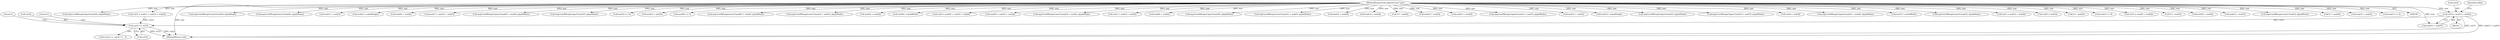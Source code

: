 digraph "0_poppler_a9b8ab4657dec65b8b86c225d12c533ad7e984e2@array" {
"1000217" [label="(Call,vy[3] = mat[1] + mat[5])"];
"1000105" [label="(MethodParameterIn,SplashCoord *mat)"];
"1000643" [label="(Call,vy[2] <= vy[3])"];
"1000375" [label="(Call,imgCoordMungeUpperC(mat[4], glyphMode))"];
"1000365" [label="(Call,imgCoordMungeLowerC(mat[4], glyphMode))"];
"1000459" [label="(Call,imgCoordMungeLowerC(mat[4], glyphMode))"];
"1000400" [label="(Call,mat[1] + mat[5])"];
"1001774" [label="(MethodReturn,void)"];
"1000566" [label="(Call,mat[2] / scaledHeight)"];
"1000357" [label="(Call,mat[0] + mat[4])"];
"1000195" [label="(Call,mat[1] + mat[3] + mat[5])"];
"1000356" [label="(Call,imgCoordMungeUpperC(mat[0] + mat[4], glyphMode))"];
"1000650" [label="(Literal,2)"];
"1000512" [label="(Call,imgCoordMungeUpperC(mat[5], glyphMode))"];
"1000642" [label="(Call,(vy[2] <= vy[3]) ? 2 : 3)"];
"1000643" [label="(Call,vy[2] <= vy[3])"];
"1000105" [label="(MethodParameterIn,SplashCoord *mat)"];
"1000484" [label="(Call,mat[3] >= 0)"];
"1000199" [label="(Call,mat[3] + mat[5])"];
"1000347" [label="(Call,mat[0] >= 0)"];
"1000380" [label="(Call,imgCoordMungeLowerC(mat[0] + mat[4], glyphMode))"];
"1000517" [label="(Call,imgCoordMungeLowerC(mat[3] + mat[5], glyphMode))"];
"1000451" [label="(Call,mat[2] + mat[4])"];
"1000552" [label="(Call,mat[0] / scaledWidth)"];
"1000176" [label="(Call,vx[2] = mat[0] + mat[2] + mat[4])"];
"1000180" [label="(Call,mat[0] + mat[2] + mat[4])"];
"1000474" [label="(Call,imgCoordMungeLowerC(mat[2] + mat[4], glyphMode))"];
"1000165" [label="(Call,vy[1] = mat[3] + mat[5])"];
"1000210" [label="(Call,mat[0] + mat[4])"];
"1000469" [label="(Call,imgCoordMungeUpperC(mat[4], glyphMode))"];
"1000423" [label="(Call,imgCoordMungeLowerC(mat[1] + mat[5], glyphMode))"];
"1000184" [label="(Call,mat[2] + mat[4])"];
"1000475" [label="(Call,mat[2] + mat[4])"];
"1001682" [label="(Call,0.5 - mat[4])"];
"1000494" [label="(Call,mat[3] + mat[5])"];
"1000158" [label="(Call,mat[2] + mat[4])"];
"1000399" [label="(Call,imgCoordMungeUpperC(mat[1] + mat[5], glyphMode))"];
"1000424" [label="(Call,mat[1] + mat[5])"];
"1000573" [label="(Call,mat[3] / scaledHeight)"];
"1000221" [label="(Call,mat[1] + mat[5])"];
"1000418" [label="(Call,imgCoordMungeUpperC(mat[5], glyphMode))"];
"1000647" [label="(Call,vy[3])"];
"1000217" [label="(Call,vy[3] = mat[1] + mat[5])"];
"1000493" [label="(Call,imgCoordMungeUpperC(mat[3] + mat[5], glyphMode))"];
"1000140" [label="(Call,vx[0] = mat[4])"];
"1000450" [label="(Call,imgCoordMungeUpperC(mat[2] + mat[4], glyphMode))"];
"1000559" [label="(Call,mat[1] / scaledWidth)"];
"1000218" [label="(Call,vy[3])"];
"1000408" [label="(Call,imgCoordMungeLowerC(mat[5], glyphMode))"];
"1000154" [label="(Call,vx[1] = mat[2] + mat[4])"];
"1000147" [label="(Call,vy[0] = mat[5])"];
"1001693" [label="(Call,0.5 - mat[5])"];
"1000441" [label="(Call,mat[2] >= 0)"];
"1000229" [label="(Identifier,xMin)"];
"1000107" [label="(Block,)"];
"1000206" [label="(Call,vx[3] = mat[0] + mat[4])"];
"1001667" [label="(Call,0.5 - mat[5])"];
"1000381" [label="(Call,mat[0] + mat[4])"];
"1000169" [label="(Call,mat[3] + mat[5])"];
"1000502" [label="(Call,imgCoordMungeLowerC(mat[5], glyphMode))"];
"1001656" [label="(Call,0.5 - mat[4])"];
"1000191" [label="(Call,vy[2] = mat[1] + mat[3] + mat[5])"];
"1000644" [label="(Call,vy[2])"];
"1000651" [label="(Literal,3)"];
"1000518" [label="(Call,mat[3] + mat[5])"];
"1000390" [label="(Call,mat[1] >= 0)"];
"1000217" -> "1000107"  [label="AST: "];
"1000217" -> "1000221"  [label="CFG: "];
"1000218" -> "1000217"  [label="AST: "];
"1000221" -> "1000217"  [label="AST: "];
"1000229" -> "1000217"  [label="CFG: "];
"1000217" -> "1001774"  [label="DDG: mat[1] + mat[5]"];
"1000217" -> "1001774"  [label="DDG: vy[3]"];
"1000105" -> "1000217"  [label="DDG: mat"];
"1000217" -> "1000643"  [label="DDG: vy[3]"];
"1000105" -> "1000100"  [label="AST: "];
"1000105" -> "1001774"  [label="DDG: mat"];
"1000105" -> "1000140"  [label="DDG: mat"];
"1000105" -> "1000147"  [label="DDG: mat"];
"1000105" -> "1000154"  [label="DDG: mat"];
"1000105" -> "1000158"  [label="DDG: mat"];
"1000105" -> "1000165"  [label="DDG: mat"];
"1000105" -> "1000169"  [label="DDG: mat"];
"1000105" -> "1000176"  [label="DDG: mat"];
"1000105" -> "1000180"  [label="DDG: mat"];
"1000105" -> "1000184"  [label="DDG: mat"];
"1000105" -> "1000191"  [label="DDG: mat"];
"1000105" -> "1000195"  [label="DDG: mat"];
"1000105" -> "1000199"  [label="DDG: mat"];
"1000105" -> "1000206"  [label="DDG: mat"];
"1000105" -> "1000210"  [label="DDG: mat"];
"1000105" -> "1000221"  [label="DDG: mat"];
"1000105" -> "1000347"  [label="DDG: mat"];
"1000105" -> "1000356"  [label="DDG: mat"];
"1000105" -> "1000357"  [label="DDG: mat"];
"1000105" -> "1000365"  [label="DDG: mat"];
"1000105" -> "1000375"  [label="DDG: mat"];
"1000105" -> "1000380"  [label="DDG: mat"];
"1000105" -> "1000381"  [label="DDG: mat"];
"1000105" -> "1000390"  [label="DDG: mat"];
"1000105" -> "1000399"  [label="DDG: mat"];
"1000105" -> "1000400"  [label="DDG: mat"];
"1000105" -> "1000408"  [label="DDG: mat"];
"1000105" -> "1000418"  [label="DDG: mat"];
"1000105" -> "1000423"  [label="DDG: mat"];
"1000105" -> "1000424"  [label="DDG: mat"];
"1000105" -> "1000441"  [label="DDG: mat"];
"1000105" -> "1000450"  [label="DDG: mat"];
"1000105" -> "1000451"  [label="DDG: mat"];
"1000105" -> "1000459"  [label="DDG: mat"];
"1000105" -> "1000469"  [label="DDG: mat"];
"1000105" -> "1000474"  [label="DDG: mat"];
"1000105" -> "1000475"  [label="DDG: mat"];
"1000105" -> "1000484"  [label="DDG: mat"];
"1000105" -> "1000493"  [label="DDG: mat"];
"1000105" -> "1000494"  [label="DDG: mat"];
"1000105" -> "1000502"  [label="DDG: mat"];
"1000105" -> "1000512"  [label="DDG: mat"];
"1000105" -> "1000517"  [label="DDG: mat"];
"1000105" -> "1000518"  [label="DDG: mat"];
"1000105" -> "1000552"  [label="DDG: mat"];
"1000105" -> "1000559"  [label="DDG: mat"];
"1000105" -> "1000566"  [label="DDG: mat"];
"1000105" -> "1000573"  [label="DDG: mat"];
"1000105" -> "1001656"  [label="DDG: mat"];
"1000105" -> "1001667"  [label="DDG: mat"];
"1000105" -> "1001682"  [label="DDG: mat"];
"1000105" -> "1001693"  [label="DDG: mat"];
"1000643" -> "1000642"  [label="AST: "];
"1000643" -> "1000647"  [label="CFG: "];
"1000644" -> "1000643"  [label="AST: "];
"1000647" -> "1000643"  [label="AST: "];
"1000650" -> "1000643"  [label="CFG: "];
"1000651" -> "1000643"  [label="CFG: "];
"1000643" -> "1001774"  [label="DDG: vy[2]"];
"1000643" -> "1001774"  [label="DDG: vy[3]"];
"1000191" -> "1000643"  [label="DDG: vy[2]"];
}
